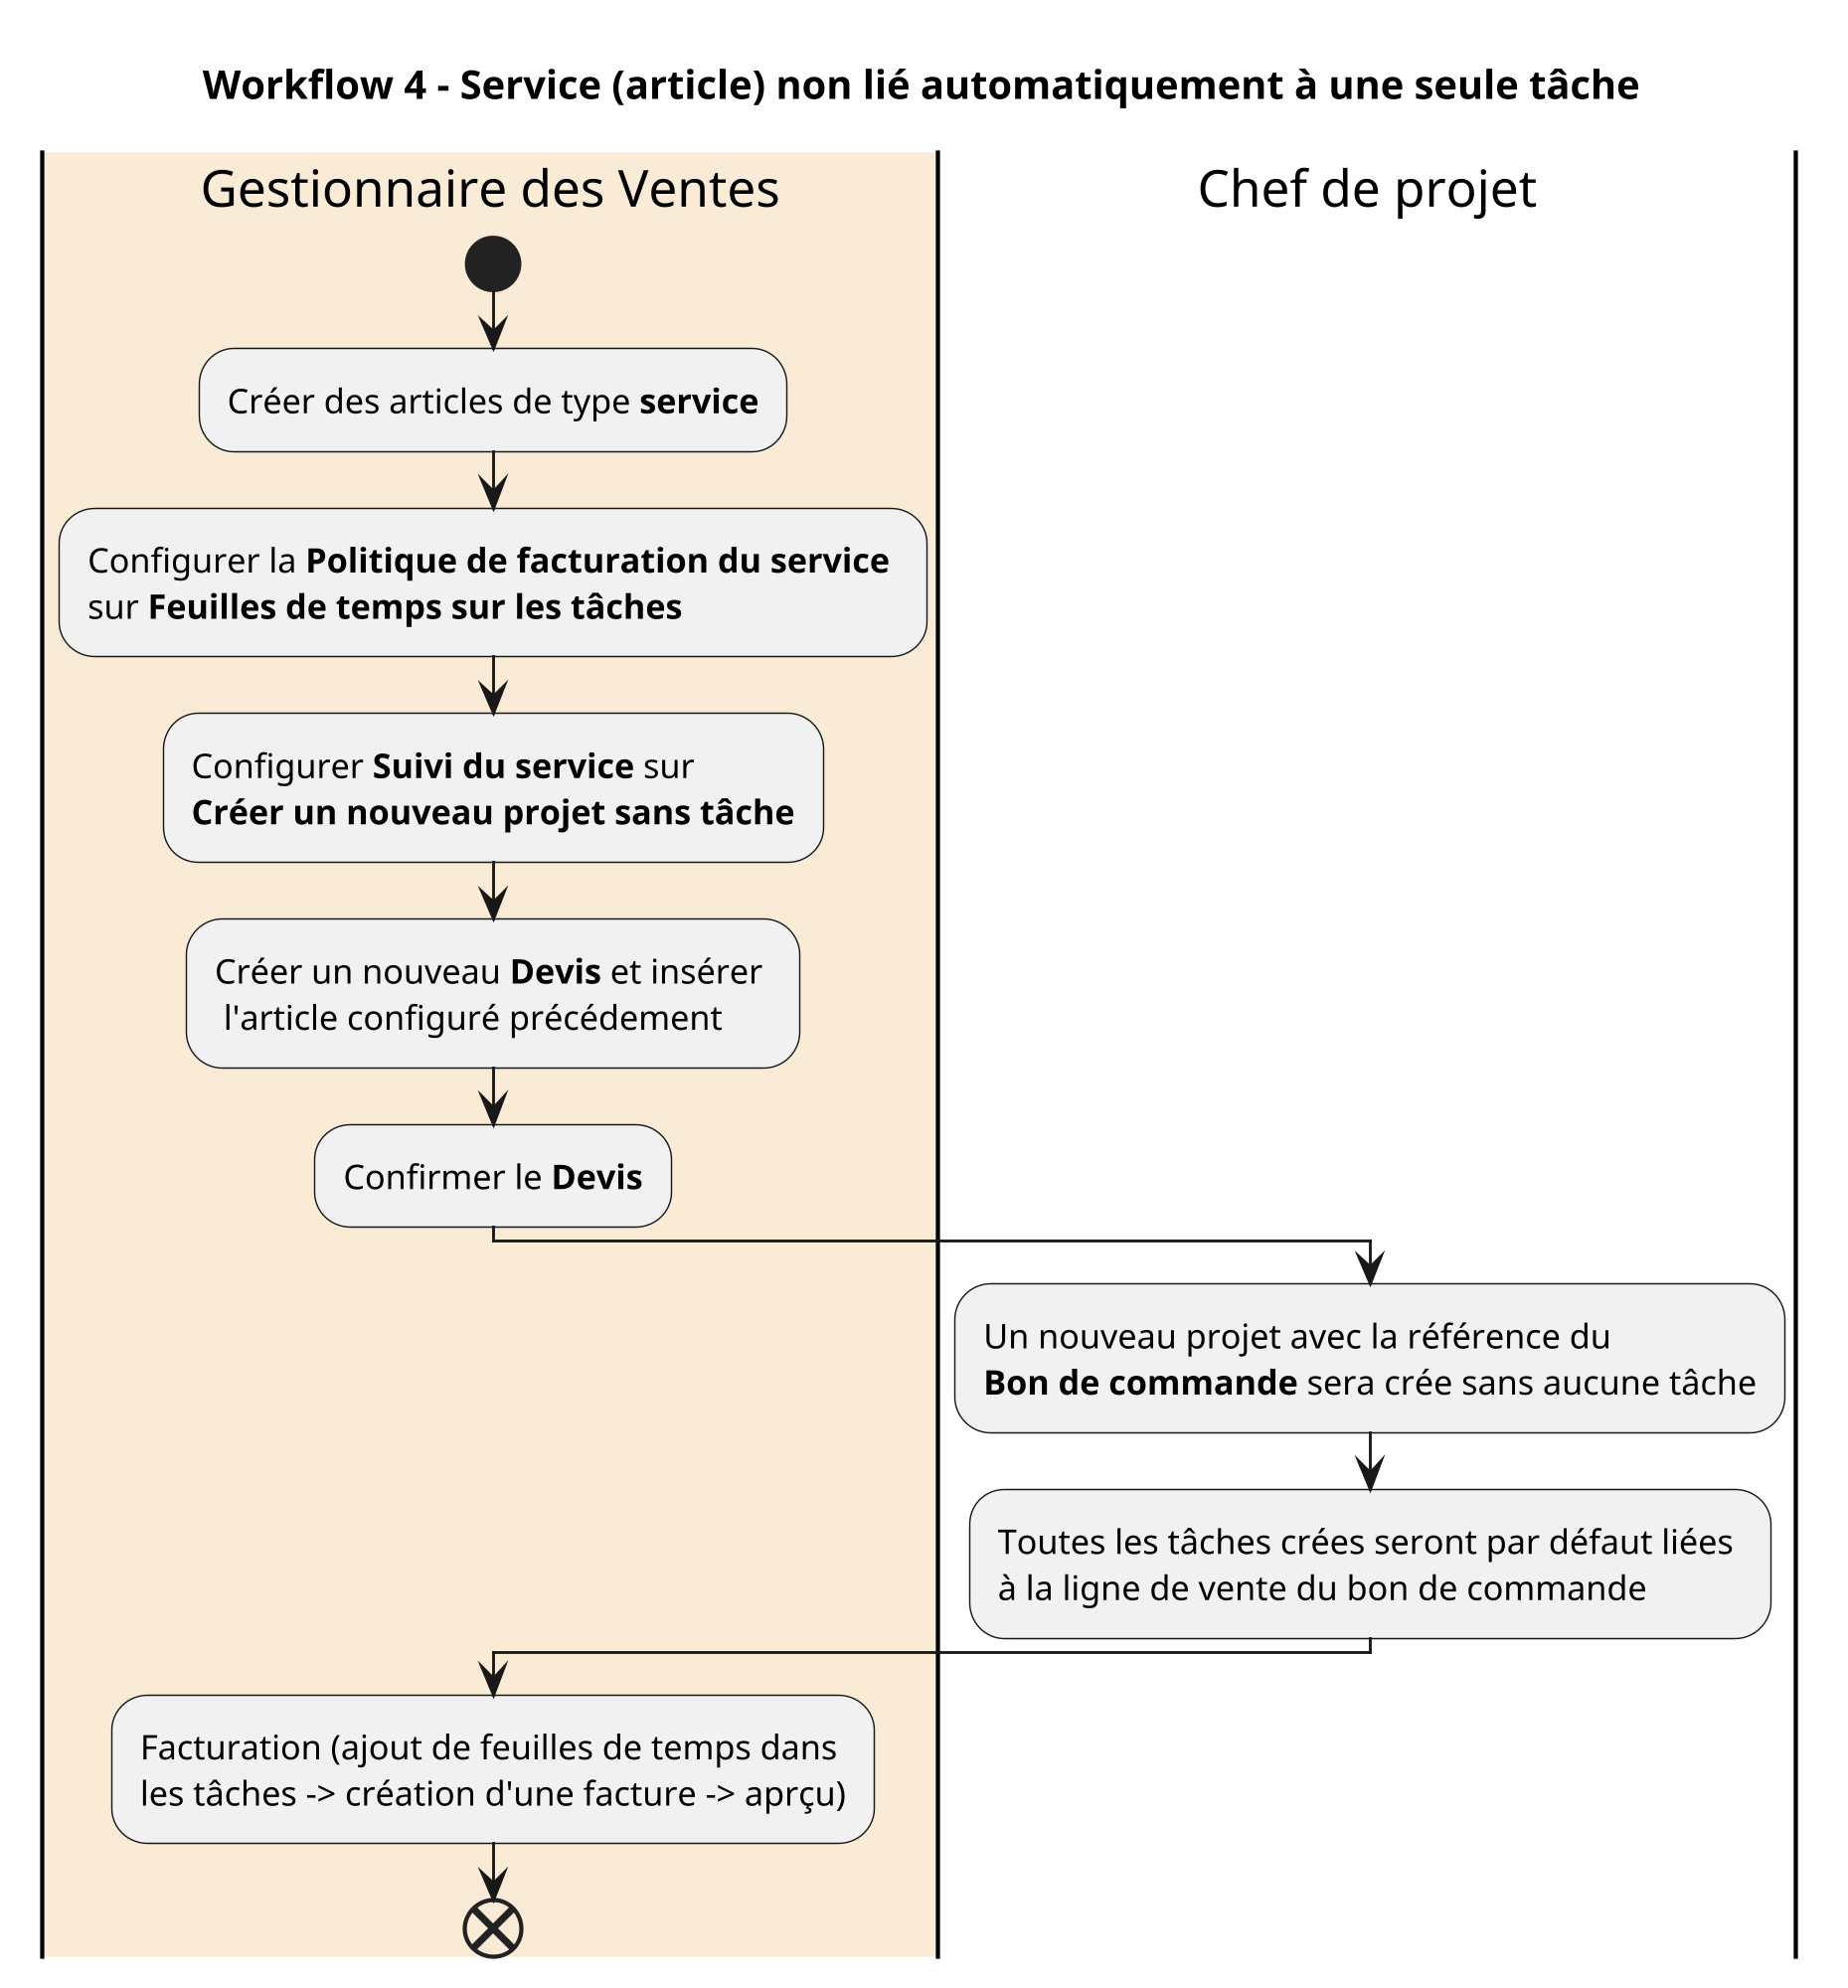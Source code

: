 
@startuml activity-projets-service-non-lie-a-1-tache
title Workflow 4 - Service (article) non lié automatiquement à une seule tâche 
scale 200 width
scale 2000 height

|#AntiqueWhite|Gestionnaire des Ventes|
start    
    :Créer des articles de type **service**;
    :Configurer la **Politique de facturation du service** \nsur **Feuilles de temps sur les tâches**;
    :Configurer **Suivi du service** sur \n**Créer un nouveau projet sans tâche**;
    :Créer un nouveau **Devis** et insérer \n l'article configuré précédement;
    :Confirmer le **Devis**;

|Chef de projet|
    :Un nouveau projet avec la référence du \n**Bon de commande** sera crée sans aucune tâche;
    :Toutes les tâches crées seront par défaut liées \nà la ligne de vente du bon de commande;

|#AntiqueWhite|Gestionnaire des Ventes|
    :Facturation (ajout de feuilles de temps dans \nles tâches -> création d'une facture -> aprçu);

end

@enduml